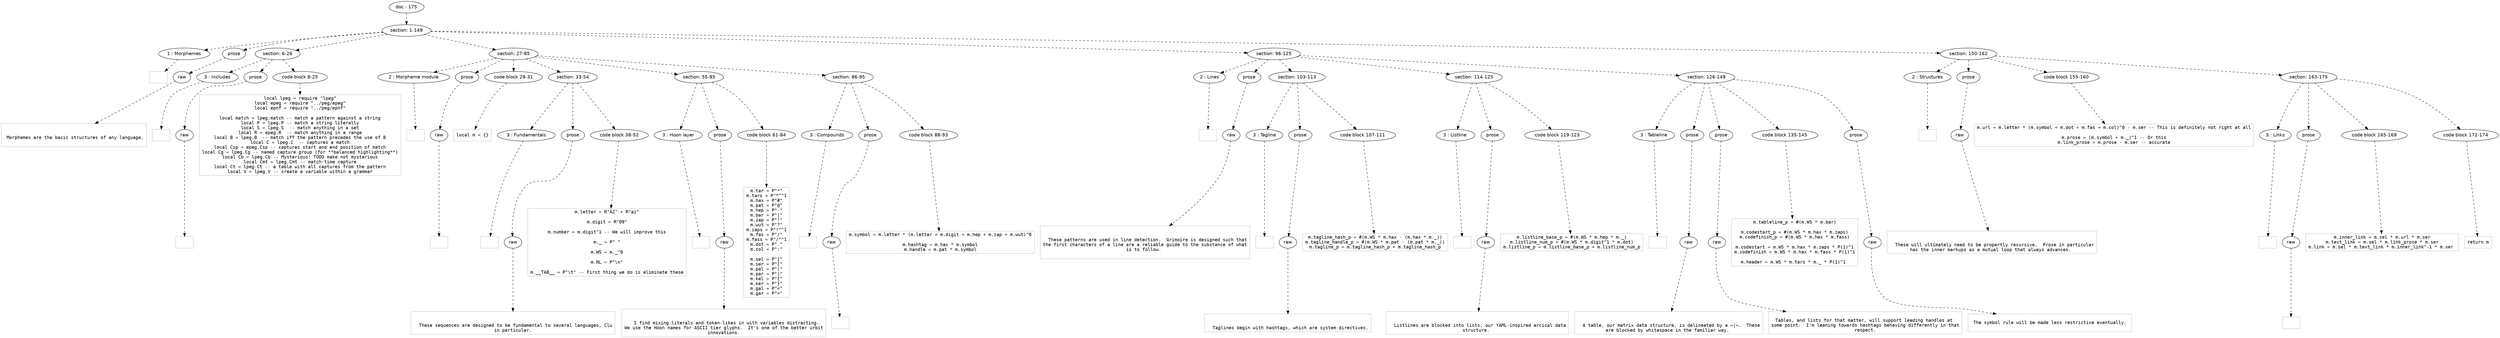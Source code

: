 digraph hierarchy {

node [fontname=Helvetica]
edge [style=dashed]

doc_0 [label="doc - 175"]


doc_0 -> { section_1}
{rank=same; section_1}

section_1 [label="section: 1-149"]


section_1 -> { header_2 prose_3 section_4 section_5 section_6 section_7}
{rank=same; header_2 prose_3 section_4 section_5 section_6 section_7}

header_2 [label="1 : Morphemes"]

prose_3 [label="prose"]

section_4 [label="section: 6-26"]

section_5 [label="section: 27-85"]

section_6 [label="section: 96-125"]

section_7 [label="section: 150-162"]


header_2 -> leaf_8
leaf_8  [color=Gray,shape=rectangle,fontname=Inconsolata,label=""]
prose_3 -> { raw_9}
{rank=same; raw_9}

raw_9 [label="raw"]


raw_9 -> leaf_10
leaf_10  [color=Gray,shape=rectangle,fontname=Inconsolata,label="

 Morphemes are the basic structures of any language.

"]
section_4 -> { header_11 prose_12 codeblock_13}
{rank=same; header_11 prose_12 codeblock_13}

header_11 [label="3 : Includes"]

prose_12 [label="prose"]

codeblock_13 [label="code block 8-25"]


header_11 -> leaf_14
leaf_14  [color=Gray,shape=rectangle,fontname=Inconsolata,label=""]
prose_12 -> { raw_15}
{rank=same; raw_15}

raw_15 [label="raw"]


raw_15 -> leaf_16
leaf_16  [color=Gray,shape=rectangle,fontname=Inconsolata,label="
"]
codeblock_13 -> leaf_17
leaf_17  [color=Gray,shape=rectangle,fontname=Inconsolata,label="local lpeg = require \"lpeg\"
local epeg = require \"../peg/epeg\"
local epnf = require \"../peg/epnf\"

local match = lpeg.match -- match a pattern against a string
local P = lpeg.P -- match a string literally
local S = lpeg.S  -- match anything in a set
local R = epeg.R  -- match anything in a range
local B = lpeg.B  -- match iff the pattern precedes the use of B
local C = lpeg.C  -- captures a match
local Csp = epeg.Csp -- captures start and end position of match
local Cg = lpeg.Cg -- named capture group (for **balanced highlighting**)
local Cb = lpeg.Cb -- Mysterious! TODO make not mysterious
local Cmt = lpeg.Cmt -- match-time capture
local Ct = lpeg.Ct -- a table with all captures from the pattern
local V = lpeg.V -- create a variable within a grammar"]
section_5 -> { header_18 prose_19 codeblock_20 section_21 section_22 section_23}
{rank=same; header_18 prose_19 codeblock_20 section_21 section_22 section_23}

header_18 [label="2 : Morpheme module"]

prose_19 [label="prose"]

codeblock_20 [label="code block 29-31"]

section_21 [label="section: 33-54"]

section_22 [label="section: 55-85"]

section_23 [label="section: 86-95"]


header_18 -> leaf_24
leaf_24  [color=Gray,shape=rectangle,fontname=Inconsolata,label=""]
prose_19 -> { raw_25}
{rank=same; raw_25}

raw_25 [label="raw"]


raw_25 -> leaf_26
leaf_26  [color=Gray,shape=rectangle,fontname=Inconsolata,label="
"]
codeblock_20 -> leaf_27
leaf_27  [color=Gray,shape=rectangle,fontname=Inconsolata,label="local m = {}"]
section_21 -> { header_28 prose_29 codeblock_30}
{rank=same; header_28 prose_29 codeblock_30}

header_28 [label="3 : Fundamentals"]

prose_29 [label="prose"]

codeblock_30 [label="code block 38-52"]


header_28 -> leaf_31
leaf_31  [color=Gray,shape=rectangle,fontname=Inconsolata,label=""]
prose_29 -> { raw_32}
{rank=same; raw_32}

raw_32 [label="raw"]


raw_32 -> leaf_33
leaf_33  [color=Gray,shape=rectangle,fontname=Inconsolata,label="

  These sequences are designed to be fundamental to several languages, Clu
in particular.
"]
codeblock_30 -> leaf_34
leaf_34  [color=Gray,shape=rectangle,fontname=Inconsolata,label="m.letter = R\"AZ\" + R\"az\"

m.digit = R\"09\"

m.number = m.digit^1 -- We will improve this

m._ = P\" \"

m.WS = m._^0

m.NL = P\"\\n\"

m.__TAB__ = P\"\\t\" -- First thing we do is eliminate these"]
section_22 -> { header_35 prose_36 codeblock_37}
{rank=same; header_35 prose_36 codeblock_37}

header_35 [label="3 : Hoon layer"]

prose_36 [label="prose"]

codeblock_37 [label="code block 61-84"]


header_35 -> leaf_38
leaf_38  [color=Gray,shape=rectangle,fontname=Inconsolata,label=""]
prose_36 -> { raw_39}
{rank=same; raw_39}

raw_39 [label="raw"]


raw_39 -> leaf_40
leaf_40  [color=Gray,shape=rectangle,fontname=Inconsolata,label="

  I find mixing literals and token-likes in with variables distracting.
We use the Hoon names for ASCII tier glyphs.  It's one of the better urbit
innovations.
"]
codeblock_37 -> leaf_41
leaf_41  [color=Gray,shape=rectangle,fontname=Inconsolata,label="m.tar = P\"*\"
m.tars = P\"*\"^1
m.hax = P\"#\"
m.pat = P\"@\"
m.hep = P\"-\"
m.bar = P\"|\"
m.zap = P\"!\"
m.wut = P\"?\"
m.zaps = P\"!\"^1
m.fas = P\"/\"
m.fass = P\"/\"^1
m.dot = P\".\"
m.col = P\":\"

m.sel = P\"[\"
m.ser = P\"]\"
m.pal = P\"(\"
m.par = P\")\"
m.kel = P\"{\"
m.ker = P\"}\"
m.gal = P\"<\"
m.gar = P\">\""]
section_23 -> { header_42 prose_43 codeblock_44}
{rank=same; header_42 prose_43 codeblock_44}

header_42 [label="3 : Compounds"]

prose_43 [label="prose"]

codeblock_44 [label="code block 88-93"]


header_42 -> leaf_45
leaf_45  [color=Gray,shape=rectangle,fontname=Inconsolata,label=""]
prose_43 -> { raw_46}
{rank=same; raw_46}

raw_46 [label="raw"]


raw_46 -> leaf_47
leaf_47  [color=Gray,shape=rectangle,fontname=Inconsolata,label="
"]
codeblock_44 -> leaf_48
leaf_48  [color=Gray,shape=rectangle,fontname=Inconsolata,label="m.symbol = m.letter * (m.letter + m.digit + m.hep + m.zap + m.wut)^0

m.hashtag = m.hax * m.symbol
m.handle = m.pat * m.symbol"]
section_6 -> { header_49 prose_50 section_51 section_52 section_53}
{rank=same; header_49 prose_50 section_51 section_52 section_53}

header_49 [label="2 : Lines"]

prose_50 [label="prose"]

section_51 [label="section: 103-113"]

section_52 [label="section: 114-125"]

section_53 [label="section: 126-149"]


header_49 -> leaf_54
leaf_54  [color=Gray,shape=rectangle,fontname=Inconsolata,label=""]
prose_50 -> { raw_55}
{rank=same; raw_55}

raw_55 [label="raw"]


raw_55 -> leaf_56
leaf_56  [color=Gray,shape=rectangle,fontname=Inconsolata,label="

  These patterns are used in line detection.  Grimoire is designed such that
the first characters of a line are a reliable guide to the substance of what
is to follow. 

"]
section_51 -> { header_57 prose_58 codeblock_59}
{rank=same; header_57 prose_58 codeblock_59}

header_57 [label="3 : Tagline"]

prose_58 [label="prose"]

codeblock_59 [label="code block 107-111"]


header_57 -> leaf_60
leaf_60  [color=Gray,shape=rectangle,fontname=Inconsolata,label=""]
prose_58 -> { raw_61}
{rank=same; raw_61}

raw_61 [label="raw"]


raw_61 -> leaf_62
leaf_62  [color=Gray,shape=rectangle,fontname=Inconsolata,label="

  Taglines begin with hashtags, which are system directives.
"]
codeblock_59 -> leaf_63
leaf_63  [color=Gray,shape=rectangle,fontname=Inconsolata,label="m.tagline_hash_p = #(m.WS * m.hax - (m.hax * m._))
m.tagline_handle_p = #(m.WS * m.pat - (m.pat * m._))
m.tagline_p = m.tagline_hash_p + m.tagline_hash_p"]
section_52 -> { header_64 prose_65 codeblock_66}
{rank=same; header_64 prose_65 codeblock_66}

header_64 [label="3 : Listline "]

prose_65 [label="prose"]

codeblock_66 [label="code block 119-123"]


header_64 -> leaf_67
leaf_67  [color=Gray,shape=rectangle,fontname=Inconsolata,label=""]
prose_65 -> { raw_68}
{rank=same; raw_68}

raw_68 [label="raw"]


raw_68 -> leaf_69
leaf_69  [color=Gray,shape=rectangle,fontname=Inconsolata,label="

  Listlines are blocked into lists, our YAML-inspired arcical data
structure. 
"]
codeblock_66 -> leaf_70
leaf_70  [color=Gray,shape=rectangle,fontname=Inconsolata,label="m.listline_base_p = #(m.WS * m.hep * m._)
m.listline_num_p = #(m.WS * m.digit^1 * m.dot)
m.listline_p = m.listline_base_p + m.listline_num_p"]
section_53 -> { header_71 prose_72 prose_73 codeblock_74 prose_75}
{rank=same; header_71 prose_72 prose_73 codeblock_74 prose_75}

header_71 [label="3 : Tableline"]

prose_72 [label="prose"]

prose_73 [label="prose"]

codeblock_74 [label="code block 135-145"]

prose_75 [label="prose"]


header_71 -> leaf_76
leaf_76  [color=Gray,shape=rectangle,fontname=Inconsolata,label=""]
prose_72 -> { raw_77}
{rank=same; raw_77}

raw_77 [label="raw"]


raw_77 -> leaf_78
leaf_78  [color=Gray,shape=rectangle,fontname=Inconsolata,label="

  A table, our matrix data structure, is delineated by a =|=.  These
are blocked by whitespace in the familiar way. 
"]
prose_73 -> { raw_79}
{rank=same; raw_79}

raw_79 [label="raw"]


raw_79 -> leaf_80
leaf_80  [color=Gray,shape=rectangle,fontname=Inconsolata,label="
Tables, and lists for that matter, will support leading handles at 
some point.  I'm leaning towards hashtags behaving differently in that
respect.
"]
codeblock_74 -> leaf_81
leaf_81  [color=Gray,shape=rectangle,fontname=Inconsolata,label="m.tableline_p = #(m.WS * m.bar)

m.codestart_p = #(m.WS * m.hax * m.zaps)
m.codefinish_p = #(m.WS * m.hax * m.fass)

m.codestart = m.WS * m.hax * m.zaps * P(1)^1
m.codefinish = m.WS * m.hax * m.fass * P(1)^1

m.header = m.WS * m.tars * m._ * P(1)^1 "]
prose_75 -> { raw_82}
{rank=same; raw_82}

raw_82 [label="raw"]


raw_82 -> leaf_83
leaf_83  [color=Gray,shape=rectangle,fontname=Inconsolata,label="
 The symbol rule will be made less restrictive eventually. 

"]
section_7 -> { header_84 prose_85 codeblock_86 section_87}
{rank=same; header_84 prose_85 codeblock_86 section_87}

header_84 [label="2 : Structures"]

prose_85 [label="prose"]

codeblock_86 [label="code block 155-160"]

section_87 [label="section: 163-175"]


header_84 -> leaf_88
leaf_88  [color=Gray,shape=rectangle,fontname=Inconsolata,label=""]
prose_85 -> { raw_89}
{rank=same; raw_89}

raw_89 [label="raw"]


raw_89 -> leaf_90
leaf_90  [color=Gray,shape=rectangle,fontname=Inconsolata,label="

  These will ultimately need to be propertly recursive.  Prose in particular
has the inner markups as a mutual loop that always advances. 
"]
codeblock_86 -> leaf_91
leaf_91  [color=Gray,shape=rectangle,fontname=Inconsolata,label="m.url = m.letter * (m.symbol + m.dot + m.fas + m.col)^0 - m.ser -- This is definitely not right at all

m.prose = (m.symbol + m._)^1 -- Or this
m.link_prose = m.prose - m.ser -- accurate"]
section_87 -> { header_92 prose_93 codeblock_94 codeblock_95}
{rank=same; header_92 prose_93 codeblock_94 codeblock_95}

header_92 [label="3 : Links"]

prose_93 [label="prose"]

codeblock_94 [label="code block 165-169"]

codeblock_95 [label="code block 172-174"]


header_92 -> leaf_96
leaf_96  [color=Gray,shape=rectangle,fontname=Inconsolata,label=""]
prose_93 -> { raw_97}
{rank=same; raw_97}

raw_97 [label="raw"]


raw_97 -> leaf_98
leaf_98  [color=Gray,shape=rectangle,fontname=Inconsolata,label="
"]
codeblock_94 -> leaf_99
leaf_99  [color=Gray,shape=rectangle,fontname=Inconsolata,label="m.inner_link = m.sel * m.url * m.ser
m.text_link = m.sel * m.link_prose * m.ser
m.link = m.sel * m.text_link * m.inner_link^-1 * m.ser "]
codeblock_95 -> leaf_100
leaf_100  [color=Gray,shape=rectangle,fontname=Inconsolata,label="return m"]

}
